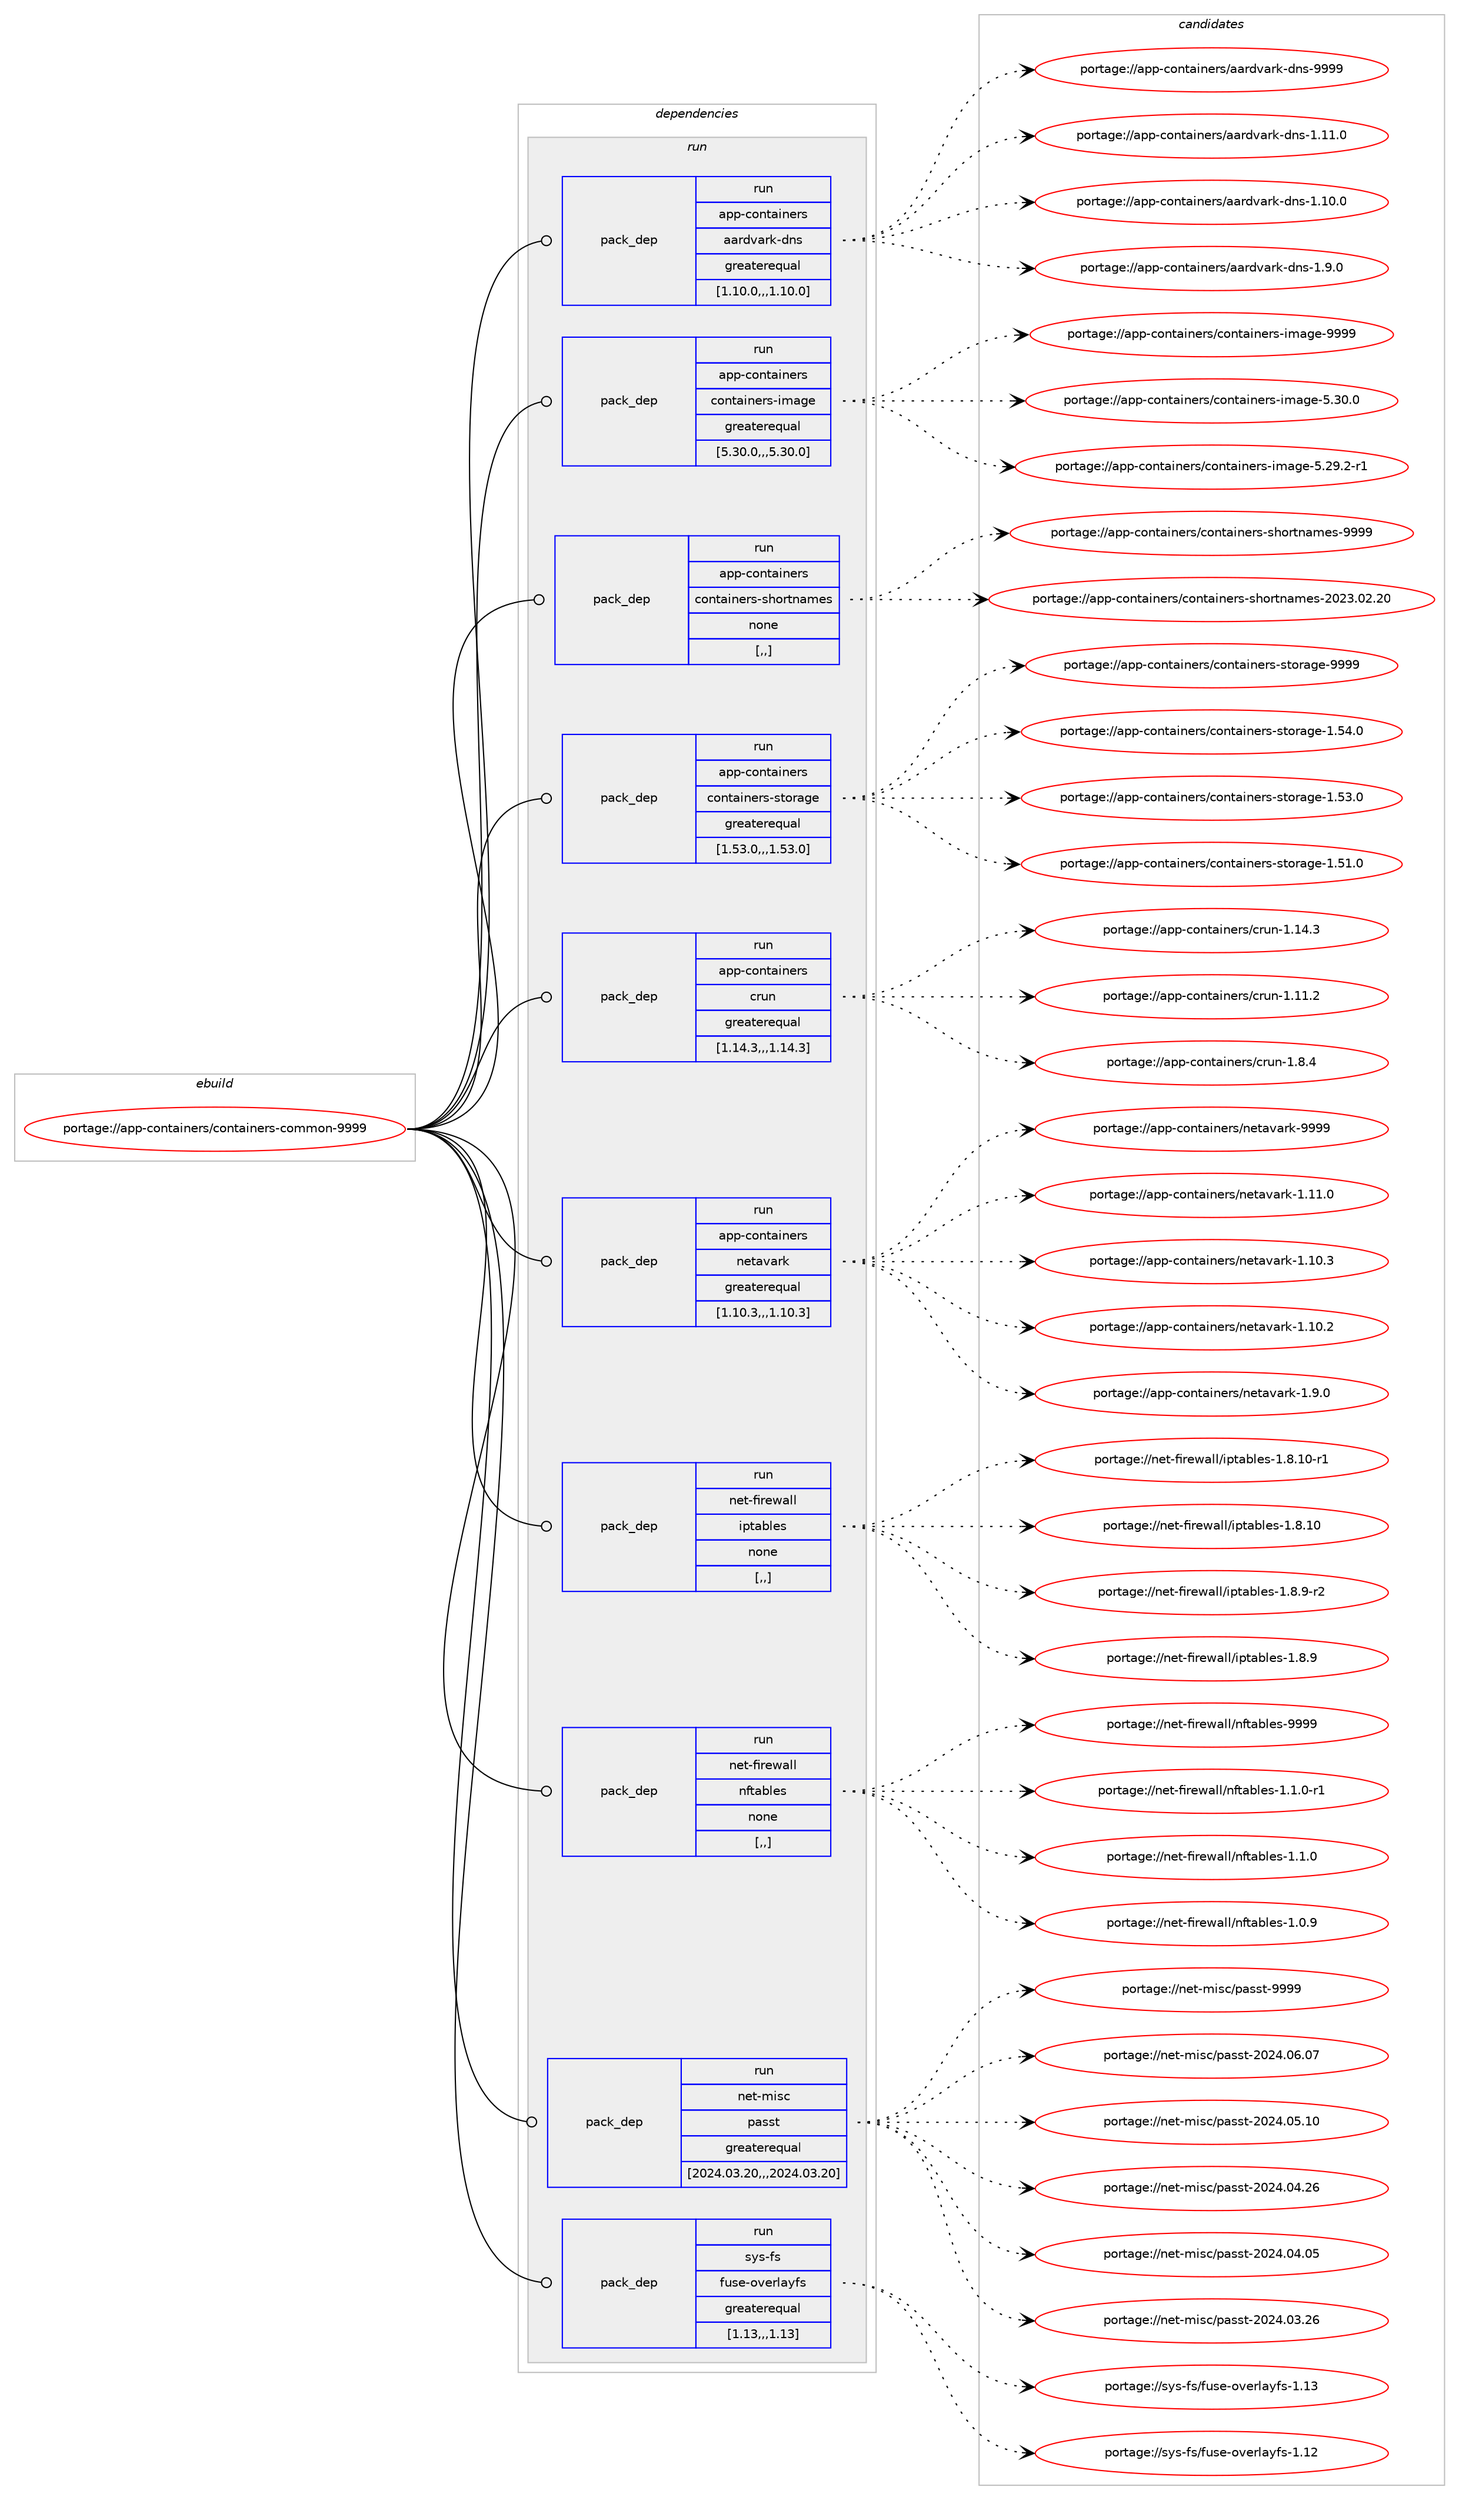 digraph prolog {

# *************
# Graph options
# *************

newrank=true;
concentrate=true;
compound=true;
graph [rankdir=LR,fontname=Helvetica,fontsize=10,ranksep=1.5];#, ranksep=2.5, nodesep=0.2];
edge  [arrowhead=vee];
node  [fontname=Helvetica,fontsize=10];

# **********
# The ebuild
# **********

subgraph cluster_leftcol {
color=gray;
label=<<i>ebuild</i>>;
id [label="portage://app-containers/containers-common-9999", color=red, width=4, href="../app-containers/containers-common-9999.svg"];
}

# ****************
# The dependencies
# ****************

subgraph cluster_midcol {
color=gray;
label=<<i>dependencies</i>>;
subgraph cluster_compile {
fillcolor="#eeeeee";
style=filled;
label=<<i>compile</i>>;
}
subgraph cluster_compileandrun {
fillcolor="#eeeeee";
style=filled;
label=<<i>compile and run</i>>;
}
subgraph cluster_run {
fillcolor="#eeeeee";
style=filled;
label=<<i>run</i>>;
subgraph pack7959 {
dependency11001 [label=<<TABLE BORDER="0" CELLBORDER="1" CELLSPACING="0" CELLPADDING="4" WIDTH="220"><TR><TD ROWSPAN="6" CELLPADDING="30">pack_dep</TD></TR><TR><TD WIDTH="110">run</TD></TR><TR><TD>app-containers</TD></TR><TR><TD>aardvark-dns</TD></TR><TR><TD>greaterequal</TD></TR><TR><TD>[1.10.0,,,1.10.0]</TD></TR></TABLE>>, shape=none, color=blue];
}
id:e -> dependency11001:w [weight=20,style="solid",arrowhead="odot"];
subgraph pack7960 {
dependency11002 [label=<<TABLE BORDER="0" CELLBORDER="1" CELLSPACING="0" CELLPADDING="4" WIDTH="220"><TR><TD ROWSPAN="6" CELLPADDING="30">pack_dep</TD></TR><TR><TD WIDTH="110">run</TD></TR><TR><TD>app-containers</TD></TR><TR><TD>containers-image</TD></TR><TR><TD>greaterequal</TD></TR><TR><TD>[5.30.0,,,5.30.0]</TD></TR></TABLE>>, shape=none, color=blue];
}
id:e -> dependency11002:w [weight=20,style="solid",arrowhead="odot"];
subgraph pack7961 {
dependency11003 [label=<<TABLE BORDER="0" CELLBORDER="1" CELLSPACING="0" CELLPADDING="4" WIDTH="220"><TR><TD ROWSPAN="6" CELLPADDING="30">pack_dep</TD></TR><TR><TD WIDTH="110">run</TD></TR><TR><TD>app-containers</TD></TR><TR><TD>containers-shortnames</TD></TR><TR><TD>none</TD></TR><TR><TD>[,,]</TD></TR></TABLE>>, shape=none, color=blue];
}
id:e -> dependency11003:w [weight=20,style="solid",arrowhead="odot"];
subgraph pack7962 {
dependency11004 [label=<<TABLE BORDER="0" CELLBORDER="1" CELLSPACING="0" CELLPADDING="4" WIDTH="220"><TR><TD ROWSPAN="6" CELLPADDING="30">pack_dep</TD></TR><TR><TD WIDTH="110">run</TD></TR><TR><TD>app-containers</TD></TR><TR><TD>containers-storage</TD></TR><TR><TD>greaterequal</TD></TR><TR><TD>[1.53.0,,,1.53.0]</TD></TR></TABLE>>, shape=none, color=blue];
}
id:e -> dependency11004:w [weight=20,style="solid",arrowhead="odot"];
subgraph pack7963 {
dependency11005 [label=<<TABLE BORDER="0" CELLBORDER="1" CELLSPACING="0" CELLPADDING="4" WIDTH="220"><TR><TD ROWSPAN="6" CELLPADDING="30">pack_dep</TD></TR><TR><TD WIDTH="110">run</TD></TR><TR><TD>app-containers</TD></TR><TR><TD>crun</TD></TR><TR><TD>greaterequal</TD></TR><TR><TD>[1.14.3,,,1.14.3]</TD></TR></TABLE>>, shape=none, color=blue];
}
id:e -> dependency11005:w [weight=20,style="solid",arrowhead="odot"];
subgraph pack7964 {
dependency11006 [label=<<TABLE BORDER="0" CELLBORDER="1" CELLSPACING="0" CELLPADDING="4" WIDTH="220"><TR><TD ROWSPAN="6" CELLPADDING="30">pack_dep</TD></TR><TR><TD WIDTH="110">run</TD></TR><TR><TD>app-containers</TD></TR><TR><TD>netavark</TD></TR><TR><TD>greaterequal</TD></TR><TR><TD>[1.10.3,,,1.10.3]</TD></TR></TABLE>>, shape=none, color=blue];
}
id:e -> dependency11006:w [weight=20,style="solid",arrowhead="odot"];
subgraph pack7965 {
dependency11007 [label=<<TABLE BORDER="0" CELLBORDER="1" CELLSPACING="0" CELLPADDING="4" WIDTH="220"><TR><TD ROWSPAN="6" CELLPADDING="30">pack_dep</TD></TR><TR><TD WIDTH="110">run</TD></TR><TR><TD>net-firewall</TD></TR><TR><TD>iptables</TD></TR><TR><TD>none</TD></TR><TR><TD>[,,]</TD></TR></TABLE>>, shape=none, color=blue];
}
id:e -> dependency11007:w [weight=20,style="solid",arrowhead="odot"];
subgraph pack7966 {
dependency11008 [label=<<TABLE BORDER="0" CELLBORDER="1" CELLSPACING="0" CELLPADDING="4" WIDTH="220"><TR><TD ROWSPAN="6" CELLPADDING="30">pack_dep</TD></TR><TR><TD WIDTH="110">run</TD></TR><TR><TD>net-firewall</TD></TR><TR><TD>nftables</TD></TR><TR><TD>none</TD></TR><TR><TD>[,,]</TD></TR></TABLE>>, shape=none, color=blue];
}
id:e -> dependency11008:w [weight=20,style="solid",arrowhead="odot"];
subgraph pack7967 {
dependency11009 [label=<<TABLE BORDER="0" CELLBORDER="1" CELLSPACING="0" CELLPADDING="4" WIDTH="220"><TR><TD ROWSPAN="6" CELLPADDING="30">pack_dep</TD></TR><TR><TD WIDTH="110">run</TD></TR><TR><TD>net-misc</TD></TR><TR><TD>passt</TD></TR><TR><TD>greaterequal</TD></TR><TR><TD>[2024.03.20,,,2024.03.20]</TD></TR></TABLE>>, shape=none, color=blue];
}
id:e -> dependency11009:w [weight=20,style="solid",arrowhead="odot"];
subgraph pack7968 {
dependency11010 [label=<<TABLE BORDER="0" CELLBORDER="1" CELLSPACING="0" CELLPADDING="4" WIDTH="220"><TR><TD ROWSPAN="6" CELLPADDING="30">pack_dep</TD></TR><TR><TD WIDTH="110">run</TD></TR><TR><TD>sys-fs</TD></TR><TR><TD>fuse-overlayfs</TD></TR><TR><TD>greaterequal</TD></TR><TR><TD>[1.13,,,1.13]</TD></TR></TABLE>>, shape=none, color=blue];
}
id:e -> dependency11010:w [weight=20,style="solid",arrowhead="odot"];
}
}

# **************
# The candidates
# **************

subgraph cluster_choices {
rank=same;
color=gray;
label=<<i>candidates</i>>;

subgraph choice7959 {
color=black;
nodesep=1;
choice9711211245991111101169710511010111411547979711410011897114107451001101154557575757 [label="portage://app-containers/aardvark-dns-9999", color=red, width=4,href="../app-containers/aardvark-dns-9999.svg"];
choice97112112459911111011697105110101114115479797114100118971141074510011011545494649494648 [label="portage://app-containers/aardvark-dns-1.11.0", color=red, width=4,href="../app-containers/aardvark-dns-1.11.0.svg"];
choice97112112459911111011697105110101114115479797114100118971141074510011011545494649484648 [label="portage://app-containers/aardvark-dns-1.10.0", color=red, width=4,href="../app-containers/aardvark-dns-1.10.0.svg"];
choice971121124599111110116971051101011141154797971141001189711410745100110115454946574648 [label="portage://app-containers/aardvark-dns-1.9.0", color=red, width=4,href="../app-containers/aardvark-dns-1.9.0.svg"];
dependency11001:e -> choice9711211245991111101169710511010111411547979711410011897114107451001101154557575757:w [style=dotted,weight="100"];
dependency11001:e -> choice97112112459911111011697105110101114115479797114100118971141074510011011545494649494648:w [style=dotted,weight="100"];
dependency11001:e -> choice97112112459911111011697105110101114115479797114100118971141074510011011545494649484648:w [style=dotted,weight="100"];
dependency11001:e -> choice971121124599111110116971051101011141154797971141001189711410745100110115454946574648:w [style=dotted,weight="100"];
}
subgraph choice7960 {
color=black;
nodesep=1;
choice9711211245991111101169710511010111411547991111101169710511010111411545105109971031014557575757 [label="portage://app-containers/containers-image-9999", color=red, width=4,href="../app-containers/containers-image-9999.svg"];
choice97112112459911111011697105110101114115479911111011697105110101114115451051099710310145534651484648 [label="portage://app-containers/containers-image-5.30.0", color=red, width=4,href="../app-containers/containers-image-5.30.0.svg"];
choice971121124599111110116971051101011141154799111110116971051101011141154510510997103101455346505746504511449 [label="portage://app-containers/containers-image-5.29.2-r1", color=red, width=4,href="../app-containers/containers-image-5.29.2-r1.svg"];
dependency11002:e -> choice9711211245991111101169710511010111411547991111101169710511010111411545105109971031014557575757:w [style=dotted,weight="100"];
dependency11002:e -> choice97112112459911111011697105110101114115479911111011697105110101114115451051099710310145534651484648:w [style=dotted,weight="100"];
dependency11002:e -> choice971121124599111110116971051101011141154799111110116971051101011141154510510997103101455346505746504511449:w [style=dotted,weight="100"];
}
subgraph choice7961 {
color=black;
nodesep=1;
choice9711211245991111101169710511010111411547991111101169710511010111411545115104111114116110971091011154557575757 [label="portage://app-containers/containers-shortnames-9999", color=red, width=4,href="../app-containers/containers-shortnames-9999.svg"];
choice9711211245991111101169710511010111411547991111101169710511010111411545115104111114116110971091011154550485051464850465048 [label="portage://app-containers/containers-shortnames-2023.02.20", color=red, width=4,href="../app-containers/containers-shortnames-2023.02.20.svg"];
dependency11003:e -> choice9711211245991111101169710511010111411547991111101169710511010111411545115104111114116110971091011154557575757:w [style=dotted,weight="100"];
dependency11003:e -> choice9711211245991111101169710511010111411547991111101169710511010111411545115104111114116110971091011154550485051464850465048:w [style=dotted,weight="100"];
}
subgraph choice7962 {
color=black;
nodesep=1;
choice9711211245991111101169710511010111411547991111101169710511010111411545115116111114971031014557575757 [label="portage://app-containers/containers-storage-9999", color=red, width=4,href="../app-containers/containers-storage-9999.svg"];
choice97112112459911111011697105110101114115479911111011697105110101114115451151161111149710310145494653524648 [label="portage://app-containers/containers-storage-1.54.0", color=red, width=4,href="../app-containers/containers-storage-1.54.0.svg"];
choice97112112459911111011697105110101114115479911111011697105110101114115451151161111149710310145494653514648 [label="portage://app-containers/containers-storage-1.53.0", color=red, width=4,href="../app-containers/containers-storage-1.53.0.svg"];
choice97112112459911111011697105110101114115479911111011697105110101114115451151161111149710310145494653494648 [label="portage://app-containers/containers-storage-1.51.0", color=red, width=4,href="../app-containers/containers-storage-1.51.0.svg"];
dependency11004:e -> choice9711211245991111101169710511010111411547991111101169710511010111411545115116111114971031014557575757:w [style=dotted,weight="100"];
dependency11004:e -> choice97112112459911111011697105110101114115479911111011697105110101114115451151161111149710310145494653524648:w [style=dotted,weight="100"];
dependency11004:e -> choice97112112459911111011697105110101114115479911111011697105110101114115451151161111149710310145494653514648:w [style=dotted,weight="100"];
dependency11004:e -> choice97112112459911111011697105110101114115479911111011697105110101114115451151161111149710310145494653494648:w [style=dotted,weight="100"];
}
subgraph choice7963 {
color=black;
nodesep=1;
choice97112112459911111011697105110101114115479911411711045494649524651 [label="portage://app-containers/crun-1.14.3", color=red, width=4,href="../app-containers/crun-1.14.3.svg"];
choice97112112459911111011697105110101114115479911411711045494649494650 [label="portage://app-containers/crun-1.11.2", color=red, width=4,href="../app-containers/crun-1.11.2.svg"];
choice971121124599111110116971051101011141154799114117110454946564652 [label="portage://app-containers/crun-1.8.4", color=red, width=4,href="../app-containers/crun-1.8.4.svg"];
dependency11005:e -> choice97112112459911111011697105110101114115479911411711045494649524651:w [style=dotted,weight="100"];
dependency11005:e -> choice97112112459911111011697105110101114115479911411711045494649494650:w [style=dotted,weight="100"];
dependency11005:e -> choice971121124599111110116971051101011141154799114117110454946564652:w [style=dotted,weight="100"];
}
subgraph choice7964 {
color=black;
nodesep=1;
choice971121124599111110116971051101011141154711010111697118971141074557575757 [label="portage://app-containers/netavark-9999", color=red, width=4,href="../app-containers/netavark-9999.svg"];
choice9711211245991111101169710511010111411547110101116971189711410745494649494648 [label="portage://app-containers/netavark-1.11.0", color=red, width=4,href="../app-containers/netavark-1.11.0.svg"];
choice9711211245991111101169710511010111411547110101116971189711410745494649484651 [label="portage://app-containers/netavark-1.10.3", color=red, width=4,href="../app-containers/netavark-1.10.3.svg"];
choice9711211245991111101169710511010111411547110101116971189711410745494649484650 [label="portage://app-containers/netavark-1.10.2", color=red, width=4,href="../app-containers/netavark-1.10.2.svg"];
choice97112112459911111011697105110101114115471101011169711897114107454946574648 [label="portage://app-containers/netavark-1.9.0", color=red, width=4,href="../app-containers/netavark-1.9.0.svg"];
dependency11006:e -> choice971121124599111110116971051101011141154711010111697118971141074557575757:w [style=dotted,weight="100"];
dependency11006:e -> choice9711211245991111101169710511010111411547110101116971189711410745494649494648:w [style=dotted,weight="100"];
dependency11006:e -> choice9711211245991111101169710511010111411547110101116971189711410745494649484651:w [style=dotted,weight="100"];
dependency11006:e -> choice9711211245991111101169710511010111411547110101116971189711410745494649484650:w [style=dotted,weight="100"];
dependency11006:e -> choice97112112459911111011697105110101114115471101011169711897114107454946574648:w [style=dotted,weight="100"];
}
subgraph choice7965 {
color=black;
nodesep=1;
choice1101011164510210511410111997108108471051121169798108101115454946564649484511449 [label="portage://net-firewall/iptables-1.8.10-r1", color=red, width=4,href="../net-firewall/iptables-1.8.10-r1.svg"];
choice110101116451021051141011199710810847105112116979810810111545494656464948 [label="portage://net-firewall/iptables-1.8.10", color=red, width=4,href="../net-firewall/iptables-1.8.10.svg"];
choice11010111645102105114101119971081084710511211697981081011154549465646574511450 [label="portage://net-firewall/iptables-1.8.9-r2", color=red, width=4,href="../net-firewall/iptables-1.8.9-r2.svg"];
choice1101011164510210511410111997108108471051121169798108101115454946564657 [label="portage://net-firewall/iptables-1.8.9", color=red, width=4,href="../net-firewall/iptables-1.8.9.svg"];
dependency11007:e -> choice1101011164510210511410111997108108471051121169798108101115454946564649484511449:w [style=dotted,weight="100"];
dependency11007:e -> choice110101116451021051141011199710810847105112116979810810111545494656464948:w [style=dotted,weight="100"];
dependency11007:e -> choice11010111645102105114101119971081084710511211697981081011154549465646574511450:w [style=dotted,weight="100"];
dependency11007:e -> choice1101011164510210511410111997108108471051121169798108101115454946564657:w [style=dotted,weight="100"];
}
subgraph choice7966 {
color=black;
nodesep=1;
choice11010111645102105114101119971081084711010211697981081011154557575757 [label="portage://net-firewall/nftables-9999", color=red, width=4,href="../net-firewall/nftables-9999.svg"];
choice11010111645102105114101119971081084711010211697981081011154549464946484511449 [label="portage://net-firewall/nftables-1.1.0-r1", color=red, width=4,href="../net-firewall/nftables-1.1.0-r1.svg"];
choice1101011164510210511410111997108108471101021169798108101115454946494648 [label="portage://net-firewall/nftables-1.1.0", color=red, width=4,href="../net-firewall/nftables-1.1.0.svg"];
choice1101011164510210511410111997108108471101021169798108101115454946484657 [label="portage://net-firewall/nftables-1.0.9", color=red, width=4,href="../net-firewall/nftables-1.0.9.svg"];
dependency11008:e -> choice11010111645102105114101119971081084711010211697981081011154557575757:w [style=dotted,weight="100"];
dependency11008:e -> choice11010111645102105114101119971081084711010211697981081011154549464946484511449:w [style=dotted,weight="100"];
dependency11008:e -> choice1101011164510210511410111997108108471101021169798108101115454946494648:w [style=dotted,weight="100"];
dependency11008:e -> choice1101011164510210511410111997108108471101021169798108101115454946484657:w [style=dotted,weight="100"];
}
subgraph choice7967 {
color=black;
nodesep=1;
choice110101116451091051159947112971151151164557575757 [label="portage://net-misc/passt-9999", color=red, width=4,href="../net-misc/passt-9999.svg"];
choice110101116451091051159947112971151151164550485052464854464855 [label="portage://net-misc/passt-2024.06.07", color=red, width=4,href="../net-misc/passt-2024.06.07.svg"];
choice110101116451091051159947112971151151164550485052464853464948 [label="portage://net-misc/passt-2024.05.10", color=red, width=4,href="../net-misc/passt-2024.05.10.svg"];
choice110101116451091051159947112971151151164550485052464852465054 [label="portage://net-misc/passt-2024.04.26", color=red, width=4,href="../net-misc/passt-2024.04.26.svg"];
choice110101116451091051159947112971151151164550485052464852464853 [label="portage://net-misc/passt-2024.04.05", color=red, width=4,href="../net-misc/passt-2024.04.05.svg"];
choice110101116451091051159947112971151151164550485052464851465054 [label="portage://net-misc/passt-2024.03.26", color=red, width=4,href="../net-misc/passt-2024.03.26.svg"];
dependency11009:e -> choice110101116451091051159947112971151151164557575757:w [style=dotted,weight="100"];
dependency11009:e -> choice110101116451091051159947112971151151164550485052464854464855:w [style=dotted,weight="100"];
dependency11009:e -> choice110101116451091051159947112971151151164550485052464853464948:w [style=dotted,weight="100"];
dependency11009:e -> choice110101116451091051159947112971151151164550485052464852465054:w [style=dotted,weight="100"];
dependency11009:e -> choice110101116451091051159947112971151151164550485052464852464853:w [style=dotted,weight="100"];
dependency11009:e -> choice110101116451091051159947112971151151164550485052464851465054:w [style=dotted,weight="100"];
}
subgraph choice7968 {
color=black;
nodesep=1;
choice115121115451021154710211711510145111118101114108971211021154549464951 [label="portage://sys-fs/fuse-overlayfs-1.13", color=red, width=4,href="../sys-fs/fuse-overlayfs-1.13.svg"];
choice115121115451021154710211711510145111118101114108971211021154549464950 [label="portage://sys-fs/fuse-overlayfs-1.12", color=red, width=4,href="../sys-fs/fuse-overlayfs-1.12.svg"];
dependency11010:e -> choice115121115451021154710211711510145111118101114108971211021154549464951:w [style=dotted,weight="100"];
dependency11010:e -> choice115121115451021154710211711510145111118101114108971211021154549464950:w [style=dotted,weight="100"];
}
}

}
